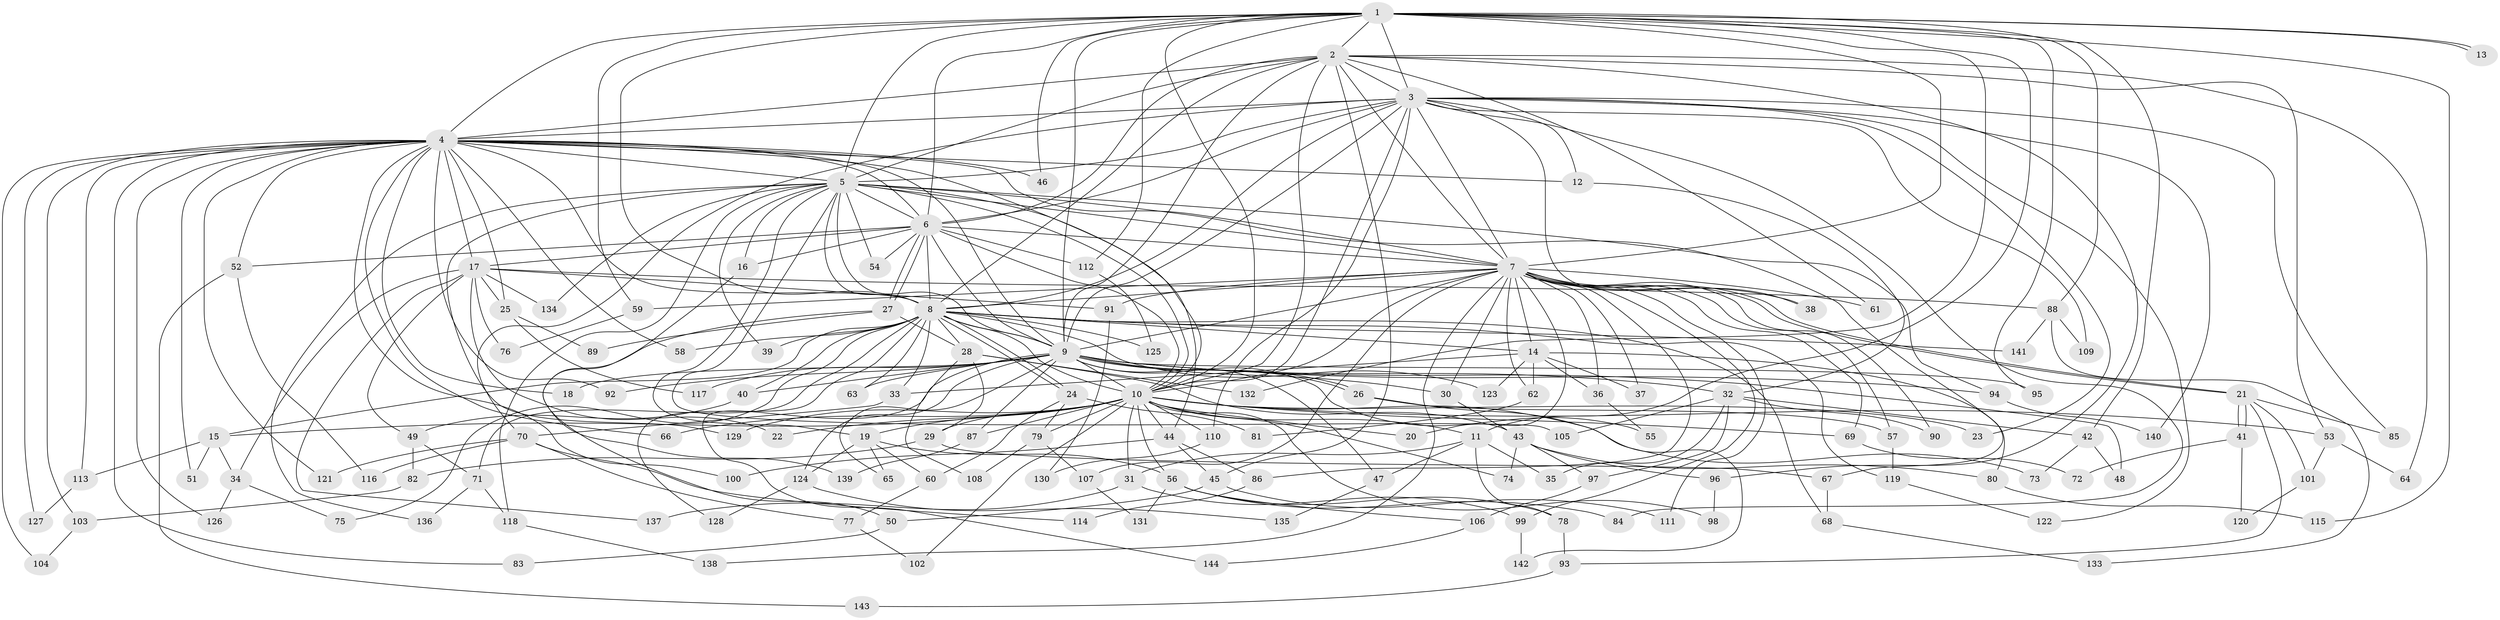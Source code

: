 // coarse degree distribution, {14: 0.011494252873563218, 26: 0.011494252873563218, 34: 0.011494252873563218, 22: 0.011494252873563218, 19: 0.022988505747126436, 21: 0.011494252873563218, 8: 0.034482758620689655, 1: 0.011494252873563218, 13: 0.022988505747126436, 3: 0.1839080459770115, 2: 0.45977011494252873, 6: 0.034482758620689655, 4: 0.10344827586206896, 5: 0.034482758620689655, 7: 0.034482758620689655}
// Generated by graph-tools (version 1.1) at 2025/49/03/04/25 22:49:53]
// undirected, 144 vertices, 313 edges
graph export_dot {
  node [color=gray90,style=filled];
  1;
  2;
  3;
  4;
  5;
  6;
  7;
  8;
  9;
  10;
  11;
  12;
  13;
  14;
  15;
  16;
  17;
  18;
  19;
  20;
  21;
  22;
  23;
  24;
  25;
  26;
  27;
  28;
  29;
  30;
  31;
  32;
  33;
  34;
  35;
  36;
  37;
  38;
  39;
  40;
  41;
  42;
  43;
  44;
  45;
  46;
  47;
  48;
  49;
  50;
  51;
  52;
  53;
  54;
  55;
  56;
  57;
  58;
  59;
  60;
  61;
  62;
  63;
  64;
  65;
  66;
  67;
  68;
  69;
  70;
  71;
  72;
  73;
  74;
  75;
  76;
  77;
  78;
  79;
  80;
  81;
  82;
  83;
  84;
  85;
  86;
  87;
  88;
  89;
  90;
  91;
  92;
  93;
  94;
  95;
  96;
  97;
  98;
  99;
  100;
  101;
  102;
  103;
  104;
  105;
  106;
  107;
  108;
  109;
  110;
  111;
  112;
  113;
  114;
  115;
  116;
  117;
  118;
  119;
  120;
  121;
  122;
  123;
  124;
  125;
  126;
  127;
  128;
  129;
  130;
  131;
  132;
  133;
  134;
  135;
  136;
  137;
  138;
  139;
  140;
  141;
  142;
  143;
  144;
  1 -- 2;
  1 -- 3;
  1 -- 4;
  1 -- 5;
  1 -- 6;
  1 -- 7;
  1 -- 8;
  1 -- 9;
  1 -- 10;
  1 -- 11;
  1 -- 13;
  1 -- 13;
  1 -- 42;
  1 -- 46;
  1 -- 59;
  1 -- 88;
  1 -- 95;
  1 -- 112;
  1 -- 115;
  1 -- 132;
  2 -- 3;
  2 -- 4;
  2 -- 5;
  2 -- 6;
  2 -- 7;
  2 -- 8;
  2 -- 9;
  2 -- 10;
  2 -- 45;
  2 -- 53;
  2 -- 61;
  2 -- 64;
  2 -- 96;
  3 -- 4;
  3 -- 5;
  3 -- 6;
  3 -- 7;
  3 -- 8;
  3 -- 9;
  3 -- 10;
  3 -- 12;
  3 -- 23;
  3 -- 38;
  3 -- 70;
  3 -- 84;
  3 -- 85;
  3 -- 109;
  3 -- 110;
  3 -- 122;
  3 -- 140;
  4 -- 5;
  4 -- 6;
  4 -- 7;
  4 -- 8;
  4 -- 9;
  4 -- 10;
  4 -- 12;
  4 -- 17;
  4 -- 18;
  4 -- 25;
  4 -- 46;
  4 -- 51;
  4 -- 52;
  4 -- 58;
  4 -- 66;
  4 -- 83;
  4 -- 92;
  4 -- 100;
  4 -- 103;
  4 -- 104;
  4 -- 113;
  4 -- 121;
  4 -- 126;
  4 -- 127;
  5 -- 6;
  5 -- 7;
  5 -- 8;
  5 -- 9;
  5 -- 10;
  5 -- 16;
  5 -- 19;
  5 -- 39;
  5 -- 44;
  5 -- 54;
  5 -- 67;
  5 -- 94;
  5 -- 105;
  5 -- 118;
  5 -- 129;
  5 -- 134;
  5 -- 136;
  6 -- 7;
  6 -- 8;
  6 -- 9;
  6 -- 10;
  6 -- 16;
  6 -- 17;
  6 -- 27;
  6 -- 27;
  6 -- 52;
  6 -- 54;
  6 -- 112;
  7 -- 8;
  7 -- 9;
  7 -- 10;
  7 -- 14;
  7 -- 20;
  7 -- 21;
  7 -- 21;
  7 -- 30;
  7 -- 36;
  7 -- 37;
  7 -- 38;
  7 -- 57;
  7 -- 59;
  7 -- 61;
  7 -- 62;
  7 -- 69;
  7 -- 86;
  7 -- 90;
  7 -- 91;
  7 -- 99;
  7 -- 107;
  7 -- 111;
  7 -- 138;
  8 -- 9;
  8 -- 10;
  8 -- 14;
  8 -- 15;
  8 -- 24;
  8 -- 24;
  8 -- 28;
  8 -- 33;
  8 -- 39;
  8 -- 40;
  8 -- 58;
  8 -- 63;
  8 -- 68;
  8 -- 71;
  8 -- 75;
  8 -- 119;
  8 -- 123;
  8 -- 125;
  8 -- 128;
  8 -- 141;
  9 -- 10;
  9 -- 18;
  9 -- 26;
  9 -- 26;
  9 -- 30;
  9 -- 32;
  9 -- 40;
  9 -- 47;
  9 -- 48;
  9 -- 55;
  9 -- 63;
  9 -- 65;
  9 -- 87;
  9 -- 92;
  9 -- 94;
  9 -- 95;
  9 -- 117;
  9 -- 124;
  9 -- 144;
  10 -- 11;
  10 -- 15;
  10 -- 19;
  10 -- 20;
  10 -- 22;
  10 -- 23;
  10 -- 29;
  10 -- 31;
  10 -- 44;
  10 -- 53;
  10 -- 56;
  10 -- 66;
  10 -- 69;
  10 -- 73;
  10 -- 74;
  10 -- 79;
  10 -- 87;
  10 -- 98;
  10 -- 102;
  10 -- 110;
  10 -- 129;
  11 -- 31;
  11 -- 35;
  11 -- 47;
  11 -- 78;
  12 -- 32;
  14 -- 33;
  14 -- 36;
  14 -- 37;
  14 -- 62;
  14 -- 80;
  14 -- 123;
  15 -- 34;
  15 -- 51;
  15 -- 113;
  16 -- 139;
  17 -- 22;
  17 -- 25;
  17 -- 34;
  17 -- 49;
  17 -- 76;
  17 -- 88;
  17 -- 91;
  17 -- 134;
  17 -- 137;
  19 -- 56;
  19 -- 60;
  19 -- 65;
  19 -- 124;
  21 -- 41;
  21 -- 41;
  21 -- 85;
  21 -- 93;
  21 -- 101;
  24 -- 60;
  24 -- 79;
  24 -- 81;
  25 -- 89;
  25 -- 117;
  26 -- 57;
  26 -- 142;
  27 -- 28;
  27 -- 50;
  27 -- 89;
  28 -- 29;
  28 -- 43;
  28 -- 108;
  28 -- 132;
  29 -- 67;
  29 -- 82;
  30 -- 43;
  31 -- 99;
  31 -- 137;
  32 -- 35;
  32 -- 42;
  32 -- 90;
  32 -- 97;
  32 -- 105;
  33 -- 70;
  34 -- 75;
  34 -- 126;
  36 -- 55;
  40 -- 49;
  41 -- 72;
  41 -- 120;
  42 -- 48;
  42 -- 73;
  43 -- 74;
  43 -- 80;
  43 -- 96;
  43 -- 97;
  44 -- 45;
  44 -- 86;
  44 -- 100;
  45 -- 50;
  45 -- 111;
  47 -- 135;
  49 -- 71;
  49 -- 82;
  50 -- 83;
  52 -- 116;
  52 -- 143;
  53 -- 64;
  53 -- 101;
  56 -- 78;
  56 -- 84;
  56 -- 106;
  56 -- 131;
  57 -- 119;
  59 -- 76;
  60 -- 77;
  62 -- 81;
  67 -- 68;
  68 -- 133;
  69 -- 72;
  70 -- 77;
  70 -- 114;
  70 -- 116;
  70 -- 121;
  71 -- 118;
  71 -- 136;
  77 -- 102;
  78 -- 93;
  79 -- 107;
  79 -- 108;
  80 -- 115;
  82 -- 103;
  86 -- 114;
  87 -- 139;
  88 -- 109;
  88 -- 133;
  88 -- 141;
  91 -- 130;
  93 -- 143;
  94 -- 140;
  96 -- 98;
  97 -- 106;
  99 -- 142;
  101 -- 120;
  103 -- 104;
  106 -- 144;
  107 -- 131;
  110 -- 130;
  112 -- 125;
  113 -- 127;
  118 -- 138;
  119 -- 122;
  124 -- 128;
  124 -- 135;
}
